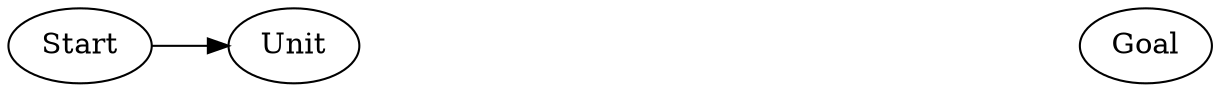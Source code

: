 digraph {
    rankdir=LR

    Start[class="extremity"]
    Goal[class="extremity"]
    ConsoleA[label="Console[A]" style="invis"]
    Unit[class="start"]
    A[class="goal" style="invis"]

    Unit -> ConsoleA[label="next" style="invis"]
    ConsoleA -> A[label="eval" style="invis"]

    Start -> Unit[class="start"]
    A -> Goal[class="goal" style="invis"]
}
